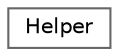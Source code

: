 digraph "Graphical Class Hierarchy"
{
 // LATEX_PDF_SIZE
  bgcolor="transparent";
  edge [fontname=Helvetica,fontsize=10,labelfontname=Helvetica,labelfontsize=10];
  node [fontname=Helvetica,fontsize=10,shape=box,height=0.2,width=0.4];
  rankdir="LR";
  Node0 [id="Node000000",label="Helper",height=0.2,width=0.4,color="grey40", fillcolor="white", style="filled",URL="$class_helper.html",tooltip="Extra functions - readInputs and Print."];
}
